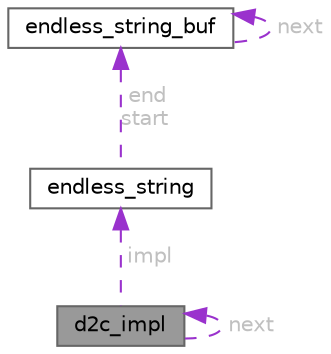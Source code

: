 digraph "d2c_impl"
{
 // LATEX_PDF_SIZE
  bgcolor="transparent";
  edge [fontname=Helvetica,fontsize=10,labelfontname=Helvetica,labelfontsize=10];
  node [fontname=Helvetica,fontsize=10,shape=box,height=0.2,width=0.4];
  Node1 [label="d2c_impl",height=0.2,width=0.4,color="gray40", fillcolor="grey60", style="filled", fontcolor="black",tooltip=" "];
  Node2 -> Node1 [dir="back",color="darkorchid3",style="dashed",label=" impl",fontcolor="grey" ];
  Node2 [label="endless_string",height=0.2,width=0.4,color="gray40", fillcolor="white", style="filled",URL="$structendless__string.html",tooltip=" "];
  Node3 -> Node2 [dir="back",color="darkorchid3",style="dashed",label=" end\nstart",fontcolor="grey" ];
  Node3 [label="endless_string_buf",height=0.2,width=0.4,color="gray40", fillcolor="white", style="filled",URL="$structendless__string__buf.html",tooltip=" "];
  Node3 -> Node3 [dir="back",color="darkorchid3",style="dashed",label=" next",fontcolor="grey" ];
  Node1 -> Node1 [dir="back",color="darkorchid3",style="dashed",label=" next",fontcolor="grey" ];
}
